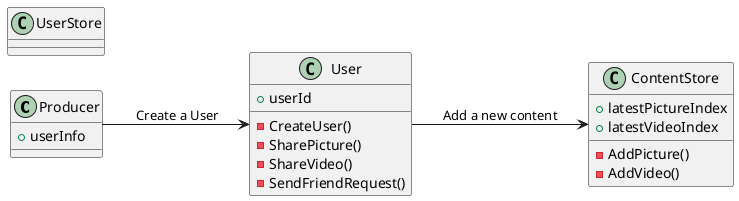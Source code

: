 @startuml

left to right direction


class Producer {
    +userInfo
}

class ContentStore {
    +latestPictureIndex
    +latestVideoIndex
    -AddPicture()
    -AddVideo()
} 

class UserStore {

}

class User {
    +userId
    -CreateUser()
    -SharePicture()
    -ShareVideo()
    -SendFriendRequest()
} 

Producer --> User : Create a User
User--> ContentStore : Add a new content
@enduml
